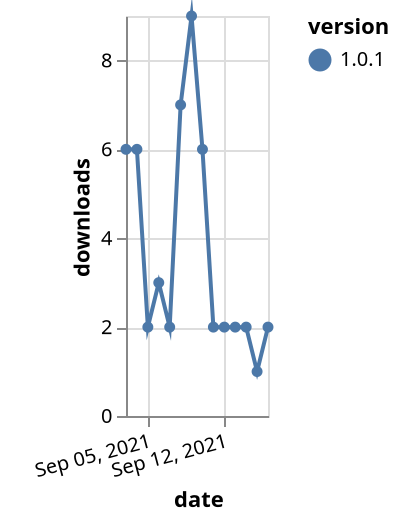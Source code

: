 {"$schema": "https://vega.github.io/schema/vega-lite/v5.json", "description": "A simple bar chart with embedded data.", "data": {"values": [{"date": "2021-09-03", "total": 337, "delta": 6, "version": "1.0.1"}, {"date": "2021-09-04", "total": 343, "delta": 6, "version": "1.0.1"}, {"date": "2021-09-05", "total": 345, "delta": 2, "version": "1.0.1"}, {"date": "2021-09-06", "total": 348, "delta": 3, "version": "1.0.1"}, {"date": "2021-09-07", "total": 350, "delta": 2, "version": "1.0.1"}, {"date": "2021-09-08", "total": 357, "delta": 7, "version": "1.0.1"}, {"date": "2021-09-09", "total": 366, "delta": 9, "version": "1.0.1"}, {"date": "2021-09-10", "total": 372, "delta": 6, "version": "1.0.1"}, {"date": "2021-09-11", "total": 374, "delta": 2, "version": "1.0.1"}, {"date": "2021-09-12", "total": 376, "delta": 2, "version": "1.0.1"}, {"date": "2021-09-13", "total": 378, "delta": 2, "version": "1.0.1"}, {"date": "2021-09-14", "total": 380, "delta": 2, "version": "1.0.1"}, {"date": "2021-09-15", "total": 381, "delta": 1, "version": "1.0.1"}, {"date": "2021-09-16", "total": 383, "delta": 2, "version": "1.0.1"}]}, "width": "container", "mark": {"type": "line", "point": {"filled": true}}, "encoding": {"x": {"field": "date", "type": "temporal", "timeUnit": "yearmonthdate", "title": "date", "axis": {"labelAngle": -15}}, "y": {"field": "delta", "type": "quantitative", "title": "downloads"}, "color": {"field": "version", "type": "nominal"}, "tooltip": {"field": "delta"}}}